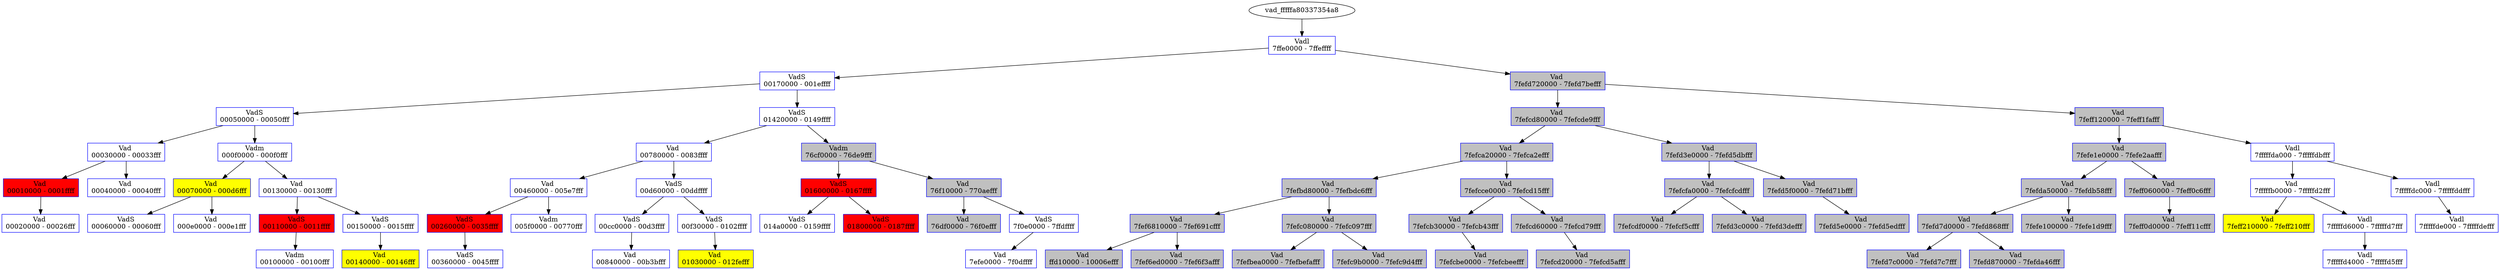 /* Pid:   1952 */
digraph processtree {
graph [rankdir = "TB"];
vad_fffffa80337354a8 -> vad_fffffa8033735760
vad_fffffa8033735760 [label = "{ Vadl\n7ffe0000 - 7ffeffff }"shape = "record" color = "blue" style = "filled" fillcolor = "white"];
vad_fffffa8033735760 -> vad_fffffa8033737010
vad_fffffa8033737010 [label = "{ VadS\n00170000 - 001effff }"shape = "record" color = "blue" style = "filled" fillcolor = "white"];
vad_fffffa8033737010 -> vad_fffffa8032eff1e0
vad_fffffa8032eff1e0 [label = "{ VadS\n00050000 - 00050fff }"shape = "record" color = "blue" style = "filled" fillcolor = "white"];
vad_fffffa8032eff1e0 -> vad_fffffa80323f2bc0
vad_fffffa80323f2bc0 [label = "{ Vad \n00030000 - 00033fff }"shape = "record" color = "blue" style = "filled" fillcolor = "white"];
vad_fffffa80323f2bc0 -> vad_fffffa8033737c40
vad_fffffa8033737c40 [label = "{ Vad \n00010000 - 0001ffff }"shape = "record" color = "blue" style = "filled" fillcolor = "red"];
vad_fffffa8033737c40 -> vad_fffffa8033737660
vad_fffffa8033737660 [label = "{ Vad \n00020000 - 00026fff }"shape = "record" color = "blue" style = "filled" fillcolor = "white"];
vad_fffffa80323f2bc0 -> vad_fffffa8033737ee0
vad_fffffa8033737ee0 [label = "{ Vad \n00040000 - 00040fff }"shape = "record" color = "blue" style = "filled" fillcolor = "white"];
vad_fffffa8032eff1e0 -> vad_fffffa80336761d0
vad_fffffa80336761d0 [label = "{ Vadm\n000f0000 - 000f0fff }"shape = "record" color = "blue" style = "filled" fillcolor = "white"];
vad_fffffa80336761d0 -> vad_fffffa8032eff760
vad_fffffa8032eff760 [label = "{ Vad \n00070000 - 000d6fff }"shape = "record" color = "blue" style = "filled" fillcolor = "yellow"];
vad_fffffa8032eff760 -> vad_fffffa803362ef00
vad_fffffa803362ef00 [label = "{ VadS\n00060000 - 00060fff }"shape = "record" color = "blue" style = "filled" fillcolor = "white"];
vad_fffffa8032eff760 -> vad_fffffa8033742ba0
vad_fffffa8033742ba0 [label = "{ Vad \n000e0000 - 000e1fff }"shape = "record" color = "blue" style = "filled" fillcolor = "white"];
vad_fffffa80336761d0 -> vad_fffffa80337e27f0
vad_fffffa80337e27f0 [label = "{ Vad \n00130000 - 00130fff }"shape = "record" color = "blue" style = "filled" fillcolor = "white"];
vad_fffffa80337e27f0 -> vad_fffffa8033678790
vad_fffffa8033678790 [label = "{ VadS\n00110000 - 0011ffff }"shape = "record" color = "blue" style = "filled" fillcolor = "red"];
vad_fffffa8033678790 -> vad_fffffa8033676330
vad_fffffa8033676330 [label = "{ Vadm\n00100000 - 00100fff }"shape = "record" color = "blue" style = "filled" fillcolor = "white"];
vad_fffffa80337e27f0 -> vad_fffffa8033793cb0
vad_fffffa8033793cb0 [label = "{ VadS\n00150000 - 0015ffff }"shape = "record" color = "blue" style = "filled" fillcolor = "white"];
vad_fffffa8033793cb0 -> vad_fffffa80337e25e0
vad_fffffa80337e25e0 [label = "{ Vad \n00140000 - 00146fff }"shape = "record" color = "blue" style = "filled" fillcolor = "yellow"];
vad_fffffa8033737010 -> vad_fffffa803362b7e0
vad_fffffa803362b7e0 [label = "{ VadS\n01420000 - 0149ffff }"shape = "record" color = "blue" style = "filled" fillcolor = "white"];
vad_fffffa803362b7e0 -> vad_fffffa8033690380
vad_fffffa8033690380 [label = "{ Vad \n00780000 - 0083ffff }"shape = "record" color = "blue" style = "filled" fillcolor = "white"];
vad_fffffa8033690380 -> vad_fffffa8033737410
vad_fffffa8033737410 [label = "{ Vad \n00460000 - 005e7fff }"shape = "record" color = "blue" style = "filled" fillcolor = "white"];
vad_fffffa8033737410 -> vad_fffffa8033732da0
vad_fffffa8033732da0 [label = "{ VadS\n00260000 - 0035ffff }"shape = "record" color = "blue" style = "filled" fillcolor = "red"];
vad_fffffa8033732da0 -> vad_fffffa8033678910
vad_fffffa8033678910 [label = "{ VadS\n00360000 - 0045ffff }"shape = "record" color = "blue" style = "filled" fillcolor = "white"];
vad_fffffa8033737410 -> vad_fffffa8033678a70
vad_fffffa8033678a70 [label = "{ Vadm\n005f0000 - 00770fff }"shape = "record" color = "blue" style = "filled" fillcolor = "white"];
vad_fffffa8033690380 -> vad_fffffa80313dce60
vad_fffffa80313dce60 [label = "{ VadS\n00d60000 - 00ddffff }"shape = "record" color = "blue" style = "filled" fillcolor = "white"];
vad_fffffa80313dce60 -> vad_fffffa8033690090
vad_fffffa8033690090 [label = "{ VadS\n00cc0000 - 00d3ffff }"shape = "record" color = "blue" style = "filled" fillcolor = "white"];
vad_fffffa8033690090 -> vad_fffffa80337429c0
vad_fffffa80337429c0 [label = "{ Vad \n00840000 - 00b3bfff }"shape = "record" color = "blue" style = "filled" fillcolor = "white"];
vad_fffffa80313dce60 -> vad_fffffa8033763770
vad_fffffa8033763770 [label = "{ VadS\n00f30000 - 0102ffff }"shape = "record" color = "blue" style = "filled" fillcolor = "white"];
vad_fffffa8033763770 -> vad_fffffa80337a3e30
vad_fffffa80337a3e30 [label = "{ Vad \n01030000 - 012fefff }"shape = "record" color = "blue" style = "filled" fillcolor = "yellow"];
vad_fffffa803362b7e0 -> vad_fffffa80336768a0
vad_fffffa80336768a0 [label = "{ Vadm\n76cf0000 - 76de9fff }"shape = "record" color = "blue" style = "filled" fillcolor = "gray"];
vad_fffffa80336768a0 -> vad_fffffa80338049a0
vad_fffffa80338049a0 [label = "{ VadS\n01600000 - 0167ffff }"shape = "record" color = "blue" style = "filled" fillcolor = "red"];
vad_fffffa80338049a0 -> vad_fffffa8033842360
vad_fffffa8033842360 [label = "{ VadS\n014a0000 - 0159ffff }"shape = "record" color = "blue" style = "filled" fillcolor = "white"];
vad_fffffa80338049a0 -> vad_fffffa803363cc80
vad_fffffa803363cc80 [label = "{ VadS\n01800000 - 0187ffff }"shape = "record" color = "blue" style = "filled" fillcolor = "red"];
vad_fffffa80336768a0 -> vad_fffffa8033735640
vad_fffffa8033735640 [label = "{ Vad \n76f10000 - 770aefff }"shape = "record" color = "blue" style = "filled" fillcolor = "gray"];
vad_fffffa8033735640 -> vad_fffffa8033678ba0
vad_fffffa8033678ba0 [label = "{ Vad \n76df0000 - 76f0efff }"shape = "record" color = "blue" style = "filled" fillcolor = "gray"];
vad_fffffa8033735640 -> vad_fffffa8033732670
vad_fffffa8033732670 [label = "{ VadS\n7f0e0000 - 7ffdffff }"shape = "record" color = "blue" style = "filled" fillcolor = "white"];
vad_fffffa8033732670 -> vad_fffffa8033732740
vad_fffffa8033732740 [label = "{ Vad \n7efe0000 - 7f0dffff }"shape = "record" color = "blue" style = "filled" fillcolor = "white"];
vad_fffffa8033735760 -> vad_fffffa80336838d0
vad_fffffa80336838d0 [label = "{ Vad \n7fefd720000 - 7fefd7befff }"shape = "record" color = "blue" style = "filled" fillcolor = "gray"];
vad_fffffa80336838d0 -> vad_fffffa8033678b10
vad_fffffa8033678b10 [label = "{ Vad \n7fefcd80000 - 7fefcde9fff }"shape = "record" color = "blue" style = "filled" fillcolor = "gray"];
vad_fffffa8033678b10 -> vad_fffffa80337370e0
vad_fffffa80337370e0 [label = "{ Vad \n7fefca20000 - 7fefca2efff }"shape = "record" color = "blue" style = "filled" fillcolor = "gray"];
vad_fffffa80337370e0 -> vad_fffffa803376e570
vad_fffffa803376e570 [label = "{ Vad \n7fefbd80000 - 7fefbdc6fff }"shape = "record" color = "blue" style = "filled" fillcolor = "gray"];
vad_fffffa803376e570 -> vad_fffffa80325cab50
vad_fffffa80325cab50 [label = "{ Vad \n7fef6810000 - 7fef691cfff }"shape = "record" color = "blue" style = "filled" fillcolor = "gray"];
vad_fffffa80325cab50 -> vad_fffffa80337356d0
vad_fffffa80337356d0 [label = "{ Vad \nffd10000 - 10006efff }"shape = "record" color = "blue" style = "filled" fillcolor = "gray"];
vad_fffffa80325cab50 -> vad_fffffa8033750490
vad_fffffa8033750490 [label = "{ Vad \n7fef6ed0000 - 7fef6f3afff }"shape = "record" color = "blue" style = "filled" fillcolor = "gray"];
vad_fffffa803376e570 -> vad_fffffa8033779610
vad_fffffa8033779610 [label = "{ Vad \n7fefc080000 - 7fefc097fff }"shape = "record" color = "blue" style = "filled" fillcolor = "gray"];
vad_fffffa8033779610 -> vad_fffffa803363e010
vad_fffffa803363e010 [label = "{ Vad \n7fefbea0000 - 7fefbefafff }"shape = "record" color = "blue" style = "filled" fillcolor = "gray"];
vad_fffffa8033779610 -> vad_fffffa80337e3cb0
vad_fffffa80337e3cb0 [label = "{ Vad \n7fefc9b0000 - 7fefc9d4fff }"shape = "record" color = "blue" style = "filled" fillcolor = "gray"];
vad_fffffa80337370e0 -> vad_fffffa803321fe30
vad_fffffa803321fe30 [label = "{ Vad \n7fefcce0000 - 7fefcd15fff }"shape = "record" color = "blue" style = "filled" fillcolor = "gray"];
vad_fffffa803321fe30 -> vad_fffffa8033775e30
vad_fffffa8033775e30 [label = "{ Vad \n7fefcb30000 - 7fefcb43fff }"shape = "record" color = "blue" style = "filled" fillcolor = "gray"];
vad_fffffa8033775e30 -> vad_fffffa8033839a30
vad_fffffa8033839a30 [label = "{ Vad \n7fefcbe0000 - 7fefcbeefff }"shape = "record" color = "blue" style = "filled" fillcolor = "gray"];
vad_fffffa803321fe30 -> vad_fffffa8033617330
vad_fffffa8033617330 [label = "{ Vad \n7fefcd60000 - 7fefcd79fff }"shape = "record" color = "blue" style = "filled" fillcolor = "gray"];
vad_fffffa8033617330 -> vad_fffffa80333475e0
vad_fffffa80333475e0 [label = "{ Vad \n7fefcd20000 - 7fefcd5afff }"shape = "record" color = "blue" style = "filled" fillcolor = "gray"];
vad_fffffa8033678b10 -> vad_fffffa8033735a50
vad_fffffa8033735a50 [label = "{ Vad \n7fefd3e0000 - 7fefd5dbfff }"shape = "record" color = "blue" style = "filled" fillcolor = "gray"];
vad_fffffa8033735a50 -> vad_fffffa8033676940
vad_fffffa8033676940 [label = "{ Vad \n7fefcfa0000 - 7fefcfcdfff }"shape = "record" color = "blue" style = "filled" fillcolor = "gray"];
vad_fffffa8033676940 -> vad_fffffa8033347550
vad_fffffa8033347550 [label = "{ Vad \n7fefcdf0000 - 7fefcf5cfff }"shape = "record" color = "blue" style = "filled" fillcolor = "gray"];
vad_fffffa8033676940 -> vad_fffffa8033678160
vad_fffffa8033678160 [label = "{ Vad \n7fefd3c0000 - 7fefd3defff }"shape = "record" color = "blue" style = "filled" fillcolor = "gray"];
vad_fffffa8033735a50 -> vad_fffffa8033678da0
vad_fffffa8033678da0 [label = "{ Vad \n7fefd5f0000 - 7fefd71bfff }"shape = "record" color = "blue" style = "filled" fillcolor = "gray"];
vad_fffffa8033678da0 -> vad_fffffa8033656a90
vad_fffffa8033656a90 [label = "{ Vad \n7fefd5e0000 - 7fefd5edfff }"shape = "record" color = "blue" style = "filled" fillcolor = "gray"];
vad_fffffa80336838d0 -> vad_fffffa8033683960
vad_fffffa8033683960 [label = "{ Vad \n7feff120000 - 7feff1fafff }"shape = "record" color = "blue" style = "filled" fillcolor = "gray"];
vad_fffffa8033683960 -> vad_fffffa8033656a00
vad_fffffa8033656a00 [label = "{ Vad \n7fefe1e0000 - 7fefe2aafff }"shape = "record" color = "blue" style = "filled" fillcolor = "gray"];
vad_fffffa8033656a00 -> vad_fffffa8033676270
vad_fffffa8033676270 [label = "{ Vad \n7fefda50000 - 7fefdb58fff }"shape = "record" color = "blue" style = "filled" fillcolor = "gray"];
vad_fffffa8033676270 -> vad_fffffa803374e940
vad_fffffa803374e940 [label = "{ Vad \n7fefd7d0000 - 7fefd868fff }"shape = "record" color = "blue" style = "filled" fillcolor = "gray"];
vad_fffffa803374e940 -> vad_fffffa8033795da0
vad_fffffa8033795da0 [label = "{ Vad \n7fefd7c0000 - 7fefd7c7fff }"shape = "record" color = "blue" style = "filled" fillcolor = "gray"];
vad_fffffa803374e940 -> vad_fffffa80331de0e0
vad_fffffa80331de0e0 [label = "{ Vad \n7fefd870000 - 7fefda46fff }"shape = "record" color = "blue" style = "filled" fillcolor = "gray"];
vad_fffffa8033676270 -> vad_fffffa803363cd50
vad_fffffa803363cd50 [label = "{ Vad \n7fefe100000 - 7fefe1d9fff }"shape = "record" color = "blue" style = "filled" fillcolor = "gray"];
vad_fffffa8033656a00 -> vad_fffffa8033656cf0
vad_fffffa8033656cf0 [label = "{ Vad \n7feff060000 - 7feff0c6fff }"shape = "record" color = "blue" style = "filled" fillcolor = "gray"];
vad_fffffa8033656cf0 -> vad_fffffa8033793270
vad_fffffa8033793270 [label = "{ Vad \n7feff0d0000 - 7feff11cfff }"shape = "record" color = "blue" style = "filled" fillcolor = "gray"];
vad_fffffa8033683960 -> vad_fffffa803374f210
vad_fffffa803374f210 [label = "{ Vadl\n7fffffda000 - 7fffffdbfff }"shape = "record" color = "blue" style = "filled" fillcolor = "white"];
vad_fffffa803374f210 -> vad_fffffa80337355b0
vad_fffffa80337355b0 [label = "{ Vad \n7fffffb0000 - 7fffffd2fff }"shape = "record" color = "blue" style = "filled" fillcolor = "white"];
vad_fffffa80337355b0 -> vad_fffffa8033678700
vad_fffffa8033678700 [label = "{ Vad \n7feff210000 - 7feff210fff }"shape = "record" color = "blue" style = "filled" fillcolor = "yellow"];
vad_fffffa80337355b0 -> vad_fffffa80325e7ee0
vad_fffffa80325e7ee0 [label = "{ Vadl\n7fffffd6000 - 7fffffd7fff }"shape = "record" color = "blue" style = "filled" fillcolor = "white"];
vad_fffffa80325e7ee0 -> vad_fffffa80337a29e0
vad_fffffa80337a29e0 [label = "{ Vadl\n7fffffd4000 - 7fffffd5fff }"shape = "record" color = "blue" style = "filled" fillcolor = "white"];
vad_fffffa803374f210 -> vad_fffffa8033737f70
vad_fffffa8033737f70 [label = "{ Vadl\n7fffffdc000 - 7fffffddfff }"shape = "record" color = "blue" style = "filled" fillcolor = "white"];
vad_fffffa8033737f70 -> vad_fffffa8033678860
vad_fffffa8033678860 [label = "{ Vadl\n7fffffde000 - 7fffffdefff }"shape = "record" color = "blue" style = "filled" fillcolor = "white"];
}
